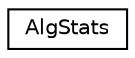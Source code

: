 digraph "Graphical Class Hierarchy"
{
  edge [fontname="Helvetica",fontsize="10",labelfontname="Helvetica",labelfontsize="10"];
  node [fontname="Helvetica",fontsize="10",shape=record];
  rankdir="LR";
  Node0 [label="AlgStats",height=0.2,width=0.4,color="black", fillcolor="white", style="filled",URL="$classAlgStats.html",tooltip="Class containing the results of tested sorting algorithm. "];
}
